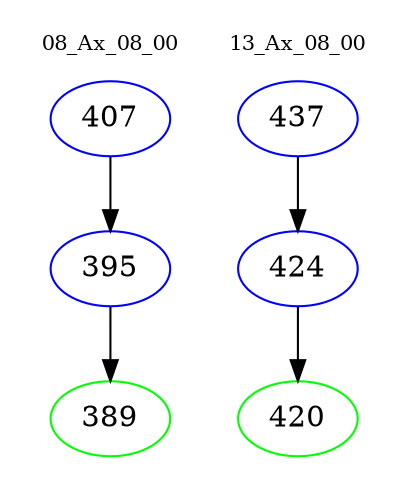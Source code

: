 digraph{
subgraph cluster_0 {
color = white
label = "08_Ax_08_00";
fontsize=10;
T0_407 [label="407", color="blue"]
T0_407 -> T0_395 [color="black"]
T0_395 [label="395", color="blue"]
T0_395 -> T0_389 [color="black"]
T0_389 [label="389", color="green"]
}
subgraph cluster_1 {
color = white
label = "13_Ax_08_00";
fontsize=10;
T1_437 [label="437", color="blue"]
T1_437 -> T1_424 [color="black"]
T1_424 [label="424", color="blue"]
T1_424 -> T1_420 [color="black"]
T1_420 [label="420", color="green"]
}
}
